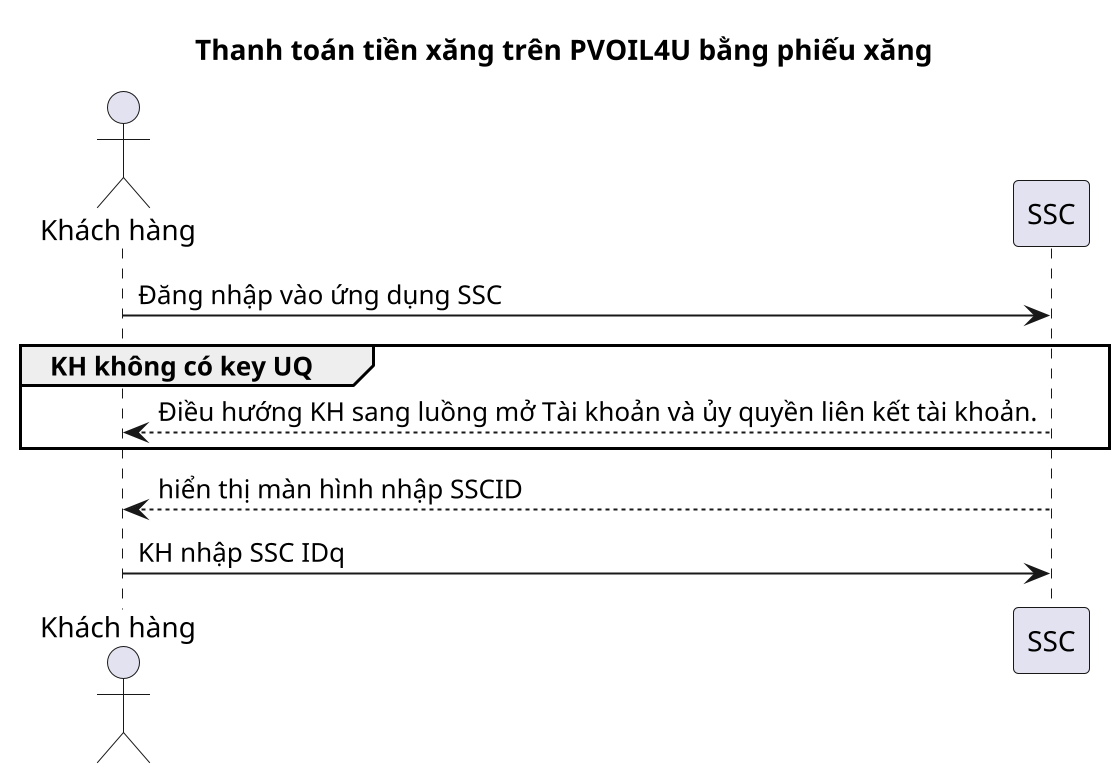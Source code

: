 @startuml
scale 2
title Thanh toán tiền xăng trên PVOIL4U bằng phiếu xăng
actor "Khách hàng" as KH
participant "SSC" as SSC
KH -> SSC: Đăng nhập vào ứng dụng SSC

group KH không có key UQ
    SSC --> KH: Điều hướng KH sang luồng mở Tài khoản và ủy quyền liên kết tài khoản.
end
SSC --> KH: hiển thị màn hình nhập SSCID
KH -> SSC: KH nhập SSC IDq

@enduml